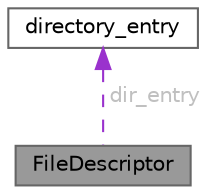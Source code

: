 digraph "FileDescriptor"
{
 // LATEX_PDF_SIZE
  bgcolor="transparent";
  edge [fontname=Helvetica,fontsize=10,labelfontname=Helvetica,labelfontsize=10];
  node [fontname=Helvetica,fontsize=10,shape=box,height=0.2,width=0.4];
  Node1 [id="Node000001",label="FileDescriptor",height=0.2,width=0.4,color="gray40", fillcolor="grey60", style="filled", fontcolor="black",tooltip=" "];
  Node2 -> Node1 [id="edge2_Node000001_Node000002",dir="back",color="darkorchid3",style="dashed",tooltip=" ",label=" dir_entry",fontcolor="grey" ];
  Node2 [id="Node000002",label="directory_entry",height=0.2,width=0.4,color="gray40", fillcolor="white", style="filled",URL="$structdirectory__entry.html",tooltip="Structure representing a directory entry in the PennFAT filesystem."];
}
